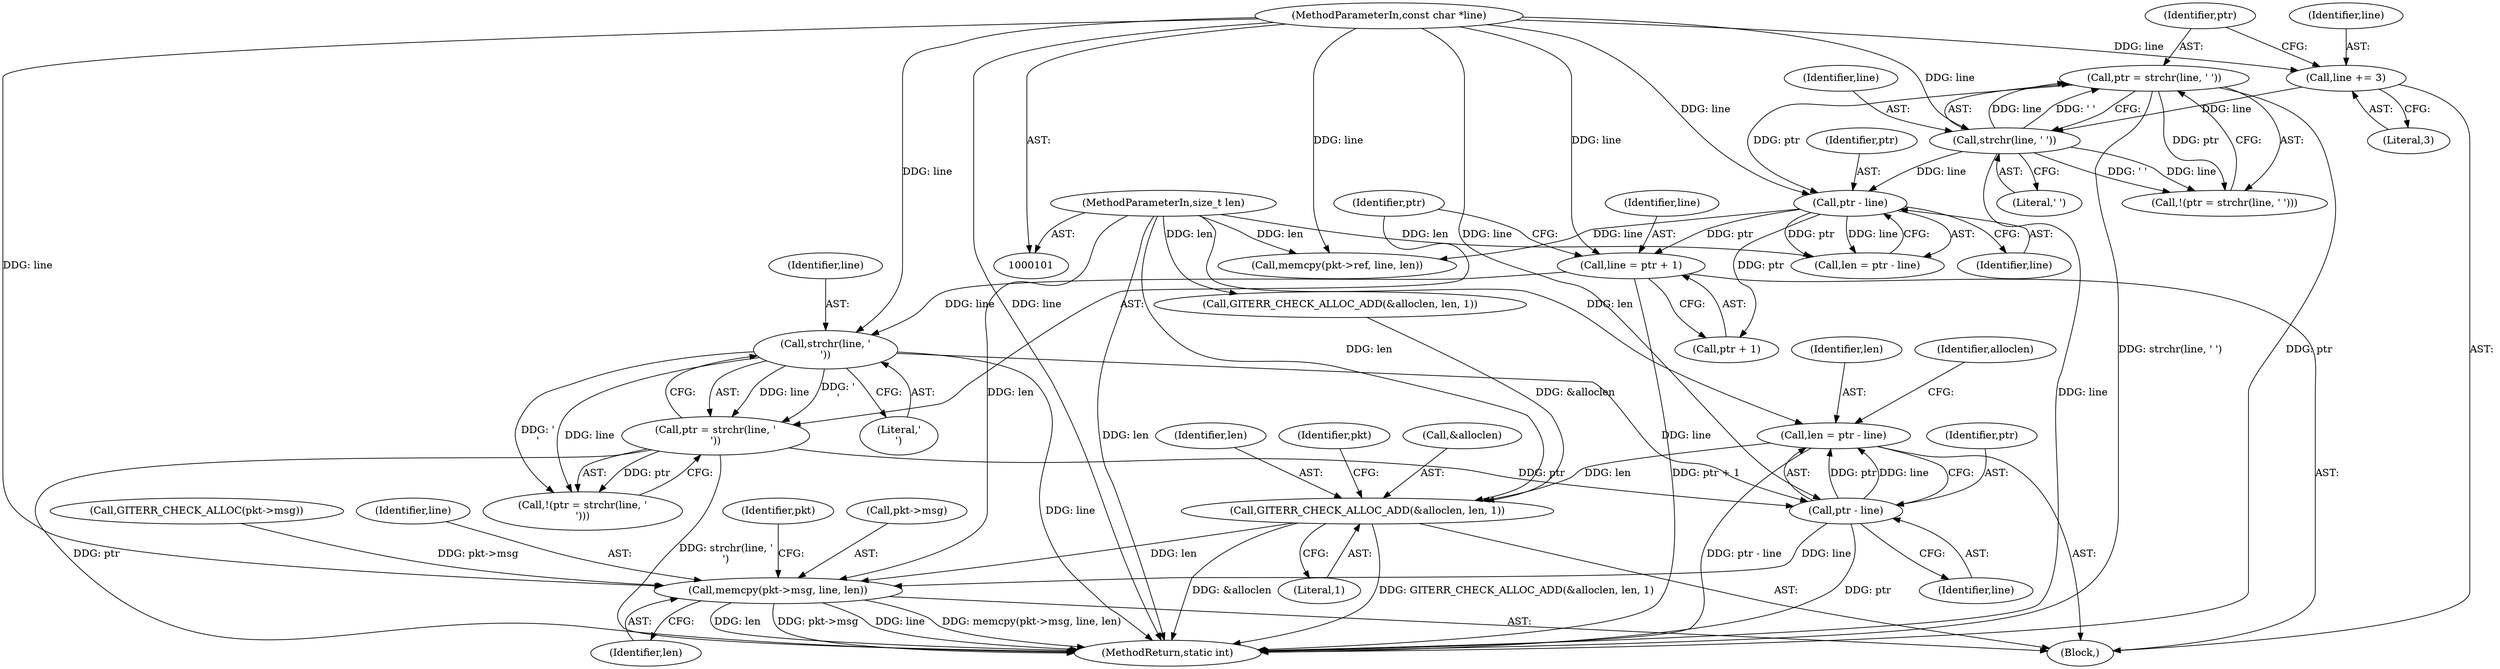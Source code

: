 digraph "1_libgit2_1f9a8510e1d2f20ed7334eeeddb92c4dd8e7c649@integer" {
"1000184" [label="(Call,len = ptr - line)"];
"1000186" [label="(Call,ptr - line)"];
"1000178" [label="(Call,ptr = strchr(line, '\n'))"];
"1000180" [label="(Call,strchr(line, '\n'))"];
"1000171" [label="(Call,line = ptr + 1)"];
"1000140" [label="(Call,ptr - line)"];
"1000132" [label="(Call,ptr = strchr(line, ' '))"];
"1000134" [label="(Call,strchr(line, ' '))"];
"1000127" [label="(Call,line += 3)"];
"1000103" [label="(MethodParameterIn,const char *line)"];
"1000104" [label="(MethodParameterIn,size_t len)"];
"1000189" [label="(Call,GITERR_CHECK_ALLOC_ADD(&alloclen, len, 1))"];
"1000204" [label="(Call,memcpy(pkt->msg, line, len))"];
"1000136" [label="(Literal,' ')"];
"1000213" [label="(Identifier,pkt)"];
"1000180" [label="(Call,strchr(line, '\n'))"];
"1000104" [label="(MethodParameterIn,size_t len)"];
"1000105" [label="(Block,)"];
"1000205" [label="(Call,pkt->msg)"];
"1000200" [label="(Call,GITERR_CHECK_ALLOC(pkt->msg))"];
"1000185" [label="(Identifier,len)"];
"1000171" [label="(Call,line = ptr + 1)"];
"1000135" [label="(Identifier,line)"];
"1000181" [label="(Identifier,line)"];
"1000177" [label="(Call,!(ptr = strchr(line, '\n')))"];
"1000179" [label="(Identifier,ptr)"];
"1000143" [label="(Call,GITERR_CHECK_ALLOC_ADD(&alloclen, len, 1))"];
"1000133" [label="(Identifier,ptr)"];
"1000191" [label="(Identifier,alloclen)"];
"1000103" [label="(MethodParameterIn,const char *line)"];
"1000134" [label="(Call,strchr(line, ' '))"];
"1000158" [label="(Call,memcpy(pkt->ref, line, len))"];
"1000138" [label="(Call,len = ptr - line)"];
"1000189" [label="(Call,GITERR_CHECK_ALLOC_ADD(&alloclen, len, 1))"];
"1000129" [label="(Literal,3)"];
"1000187" [label="(Identifier,ptr)"];
"1000127" [label="(Call,line += 3)"];
"1000178" [label="(Call,ptr = strchr(line, '\n'))"];
"1000186" [label="(Call,ptr - line)"];
"1000192" [label="(Identifier,len)"];
"1000196" [label="(Identifier,pkt)"];
"1000131" [label="(Call,!(ptr = strchr(line, ' ')))"];
"1000128" [label="(Identifier,line)"];
"1000188" [label="(Identifier,line)"];
"1000190" [label="(Call,&alloclen)"];
"1000238" [label="(MethodReturn,static int)"];
"1000209" [label="(Identifier,len)"];
"1000140" [label="(Call,ptr - line)"];
"1000142" [label="(Identifier,line)"];
"1000193" [label="(Literal,1)"];
"1000173" [label="(Call,ptr + 1)"];
"1000182" [label="(Literal,'\n')"];
"1000172" [label="(Identifier,line)"];
"1000208" [label="(Identifier,line)"];
"1000184" [label="(Call,len = ptr - line)"];
"1000141" [label="(Identifier,ptr)"];
"1000204" [label="(Call,memcpy(pkt->msg, line, len))"];
"1000132" [label="(Call,ptr = strchr(line, ' '))"];
"1000184" -> "1000105"  [label="AST: "];
"1000184" -> "1000186"  [label="CFG: "];
"1000185" -> "1000184"  [label="AST: "];
"1000186" -> "1000184"  [label="AST: "];
"1000191" -> "1000184"  [label="CFG: "];
"1000184" -> "1000238"  [label="DDG: ptr - line"];
"1000186" -> "1000184"  [label="DDG: ptr"];
"1000186" -> "1000184"  [label="DDG: line"];
"1000104" -> "1000184"  [label="DDG: len"];
"1000184" -> "1000189"  [label="DDG: len"];
"1000186" -> "1000188"  [label="CFG: "];
"1000187" -> "1000186"  [label="AST: "];
"1000188" -> "1000186"  [label="AST: "];
"1000186" -> "1000238"  [label="DDG: ptr"];
"1000178" -> "1000186"  [label="DDG: ptr"];
"1000180" -> "1000186"  [label="DDG: line"];
"1000103" -> "1000186"  [label="DDG: line"];
"1000186" -> "1000204"  [label="DDG: line"];
"1000178" -> "1000177"  [label="AST: "];
"1000178" -> "1000180"  [label="CFG: "];
"1000179" -> "1000178"  [label="AST: "];
"1000180" -> "1000178"  [label="AST: "];
"1000177" -> "1000178"  [label="CFG: "];
"1000178" -> "1000238"  [label="DDG: ptr"];
"1000178" -> "1000238"  [label="DDG: strchr(line, '\n')"];
"1000178" -> "1000177"  [label="DDG: ptr"];
"1000180" -> "1000178"  [label="DDG: line"];
"1000180" -> "1000178"  [label="DDG: '\n'"];
"1000180" -> "1000182"  [label="CFG: "];
"1000181" -> "1000180"  [label="AST: "];
"1000182" -> "1000180"  [label="AST: "];
"1000180" -> "1000238"  [label="DDG: line"];
"1000180" -> "1000177"  [label="DDG: line"];
"1000180" -> "1000177"  [label="DDG: '\n'"];
"1000171" -> "1000180"  [label="DDG: line"];
"1000103" -> "1000180"  [label="DDG: line"];
"1000171" -> "1000105"  [label="AST: "];
"1000171" -> "1000173"  [label="CFG: "];
"1000172" -> "1000171"  [label="AST: "];
"1000173" -> "1000171"  [label="AST: "];
"1000179" -> "1000171"  [label="CFG: "];
"1000171" -> "1000238"  [label="DDG: ptr + 1"];
"1000140" -> "1000171"  [label="DDG: ptr"];
"1000103" -> "1000171"  [label="DDG: line"];
"1000140" -> "1000138"  [label="AST: "];
"1000140" -> "1000142"  [label="CFG: "];
"1000141" -> "1000140"  [label="AST: "];
"1000142" -> "1000140"  [label="AST: "];
"1000138" -> "1000140"  [label="CFG: "];
"1000140" -> "1000138"  [label="DDG: ptr"];
"1000140" -> "1000138"  [label="DDG: line"];
"1000132" -> "1000140"  [label="DDG: ptr"];
"1000134" -> "1000140"  [label="DDG: line"];
"1000103" -> "1000140"  [label="DDG: line"];
"1000140" -> "1000158"  [label="DDG: line"];
"1000140" -> "1000173"  [label="DDG: ptr"];
"1000132" -> "1000131"  [label="AST: "];
"1000132" -> "1000134"  [label="CFG: "];
"1000133" -> "1000132"  [label="AST: "];
"1000134" -> "1000132"  [label="AST: "];
"1000131" -> "1000132"  [label="CFG: "];
"1000132" -> "1000238"  [label="DDG: strchr(line, ' ')"];
"1000132" -> "1000238"  [label="DDG: ptr"];
"1000132" -> "1000131"  [label="DDG: ptr"];
"1000134" -> "1000132"  [label="DDG: line"];
"1000134" -> "1000132"  [label="DDG: ' '"];
"1000134" -> "1000136"  [label="CFG: "];
"1000135" -> "1000134"  [label="AST: "];
"1000136" -> "1000134"  [label="AST: "];
"1000134" -> "1000238"  [label="DDG: line"];
"1000134" -> "1000131"  [label="DDG: line"];
"1000134" -> "1000131"  [label="DDG: ' '"];
"1000127" -> "1000134"  [label="DDG: line"];
"1000103" -> "1000134"  [label="DDG: line"];
"1000127" -> "1000105"  [label="AST: "];
"1000127" -> "1000129"  [label="CFG: "];
"1000128" -> "1000127"  [label="AST: "];
"1000129" -> "1000127"  [label="AST: "];
"1000133" -> "1000127"  [label="CFG: "];
"1000103" -> "1000127"  [label="DDG: line"];
"1000103" -> "1000101"  [label="AST: "];
"1000103" -> "1000238"  [label="DDG: line"];
"1000103" -> "1000158"  [label="DDG: line"];
"1000103" -> "1000204"  [label="DDG: line"];
"1000104" -> "1000101"  [label="AST: "];
"1000104" -> "1000238"  [label="DDG: len"];
"1000104" -> "1000138"  [label="DDG: len"];
"1000104" -> "1000143"  [label="DDG: len"];
"1000104" -> "1000158"  [label="DDG: len"];
"1000104" -> "1000189"  [label="DDG: len"];
"1000104" -> "1000204"  [label="DDG: len"];
"1000189" -> "1000105"  [label="AST: "];
"1000189" -> "1000193"  [label="CFG: "];
"1000190" -> "1000189"  [label="AST: "];
"1000192" -> "1000189"  [label="AST: "];
"1000193" -> "1000189"  [label="AST: "];
"1000196" -> "1000189"  [label="CFG: "];
"1000189" -> "1000238"  [label="DDG: &alloclen"];
"1000189" -> "1000238"  [label="DDG: GITERR_CHECK_ALLOC_ADD(&alloclen, len, 1)"];
"1000143" -> "1000189"  [label="DDG: &alloclen"];
"1000189" -> "1000204"  [label="DDG: len"];
"1000204" -> "1000105"  [label="AST: "];
"1000204" -> "1000209"  [label="CFG: "];
"1000205" -> "1000204"  [label="AST: "];
"1000208" -> "1000204"  [label="AST: "];
"1000209" -> "1000204"  [label="AST: "];
"1000213" -> "1000204"  [label="CFG: "];
"1000204" -> "1000238"  [label="DDG: len"];
"1000204" -> "1000238"  [label="DDG: pkt->msg"];
"1000204" -> "1000238"  [label="DDG: line"];
"1000204" -> "1000238"  [label="DDG: memcpy(pkt->msg, line, len)"];
"1000200" -> "1000204"  [label="DDG: pkt->msg"];
}
